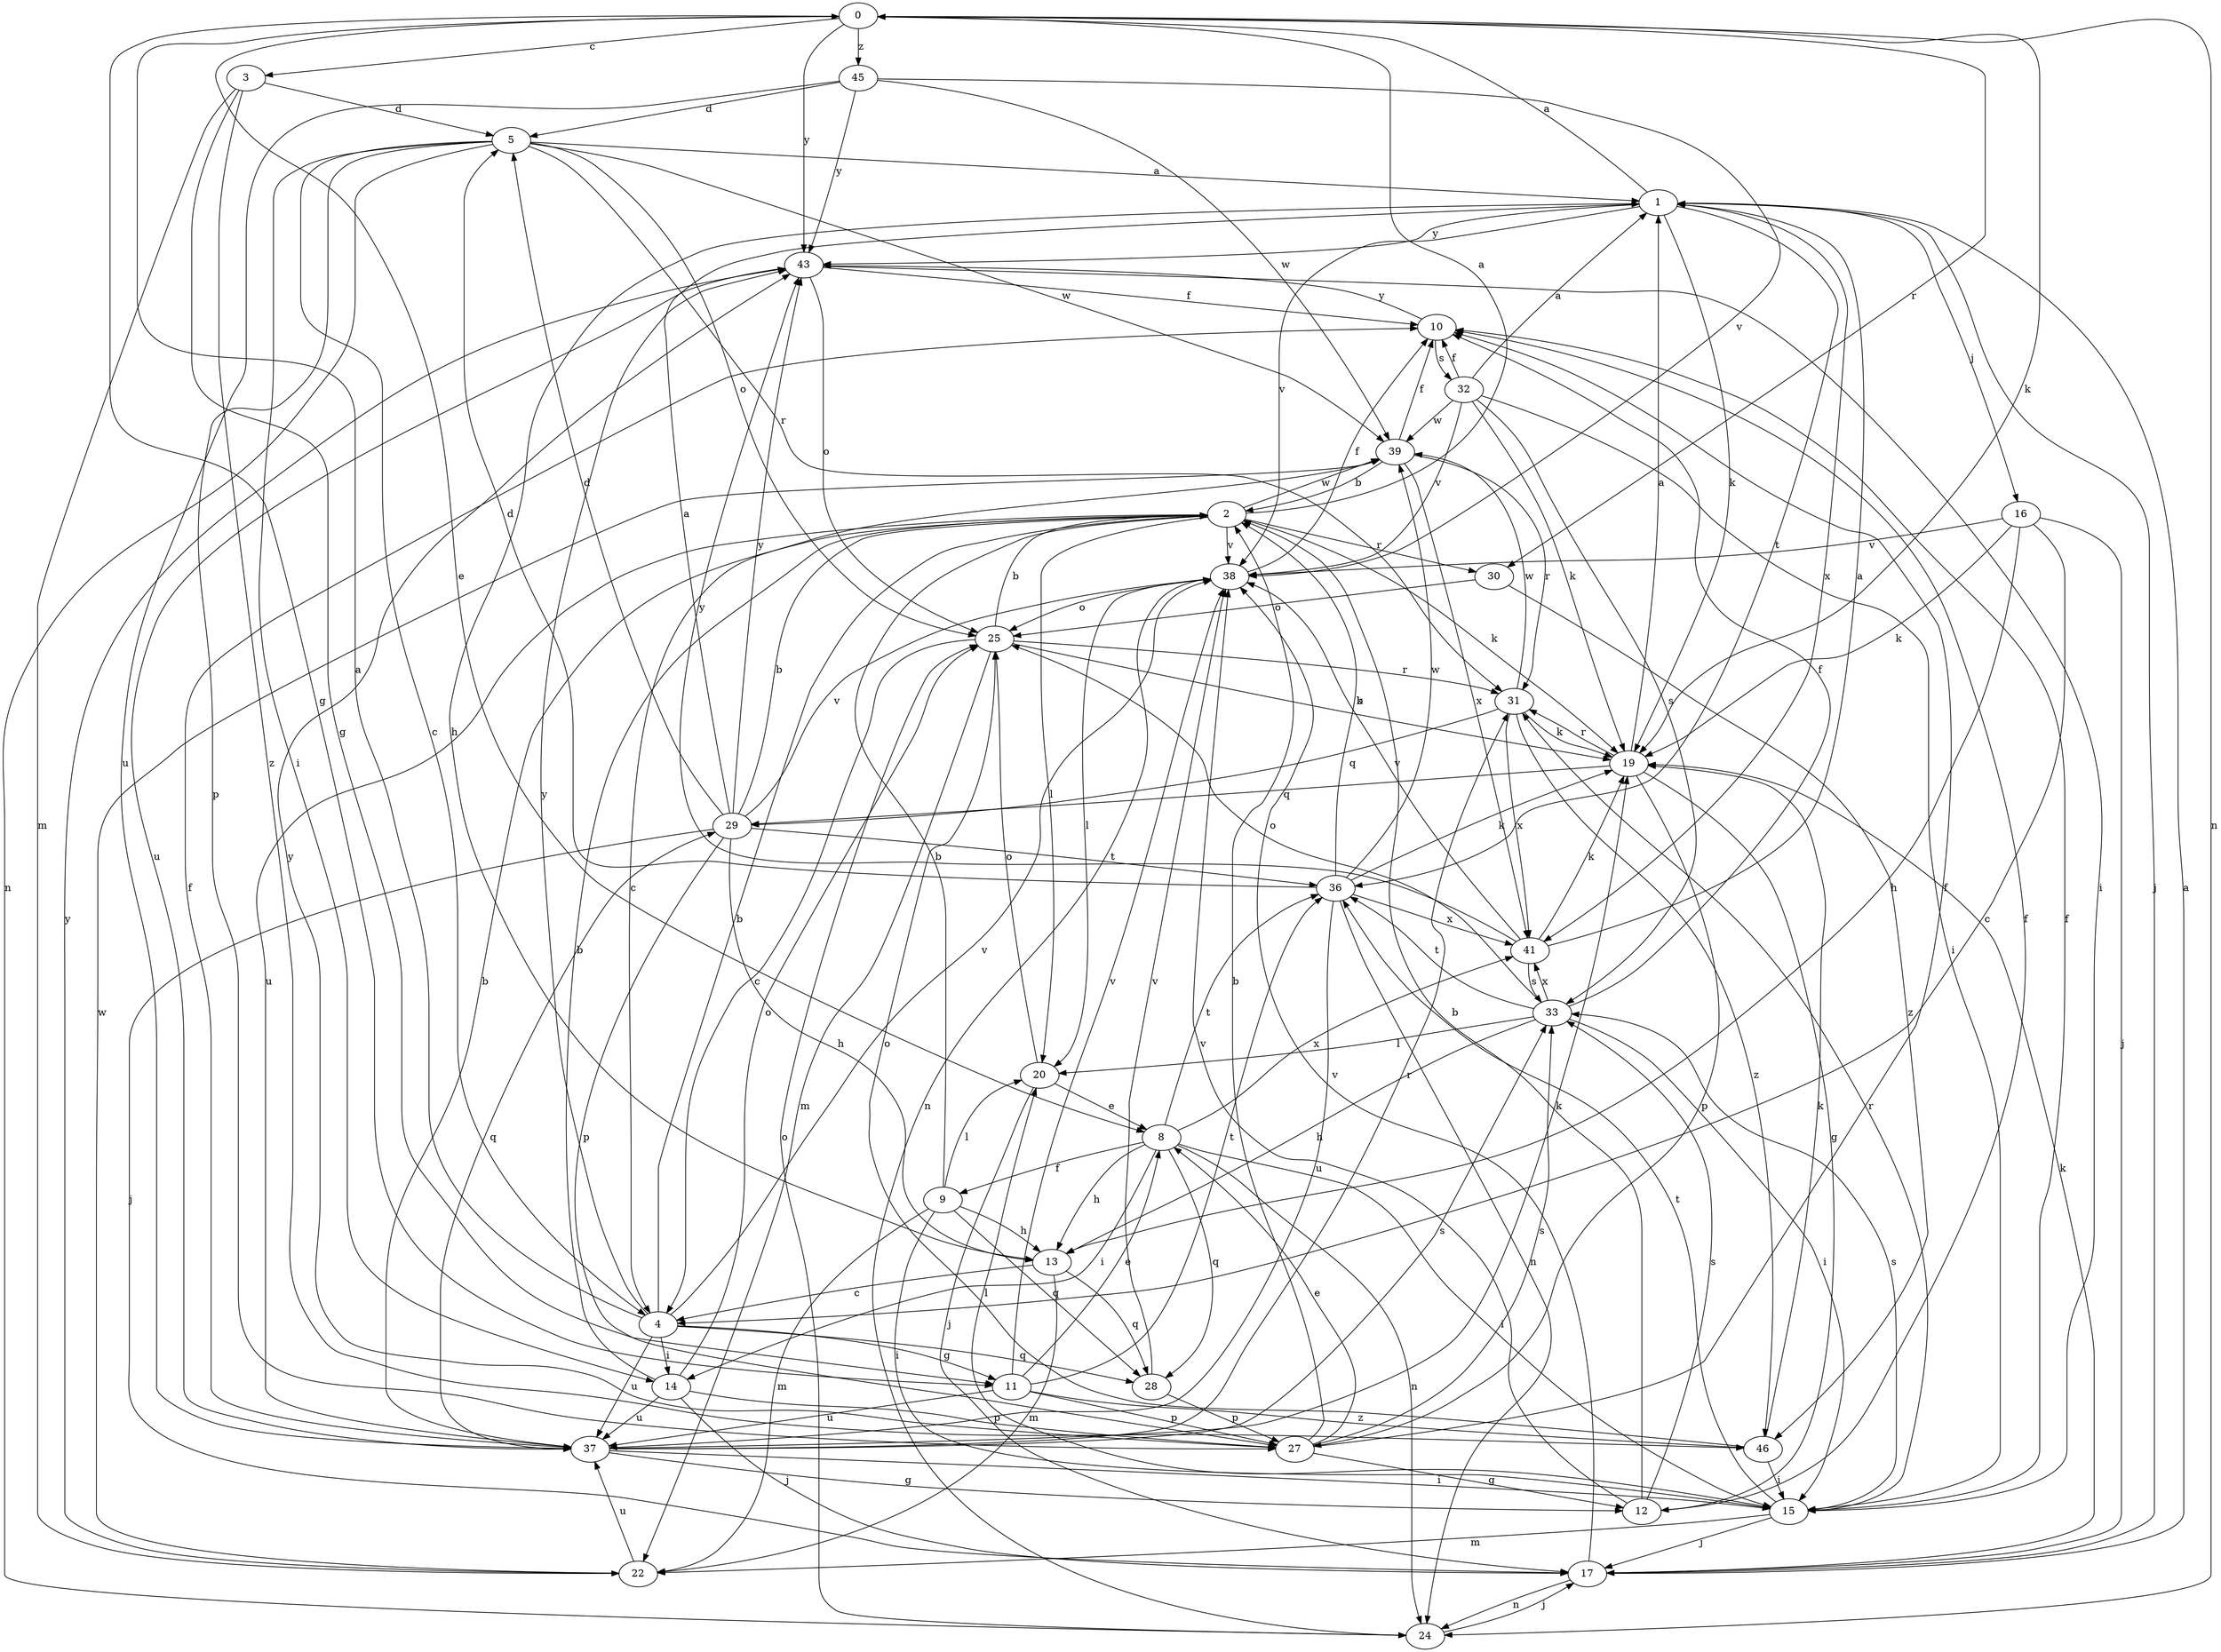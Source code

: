 strict digraph  {
0;
1;
2;
3;
4;
5;
8;
9;
10;
11;
12;
13;
14;
15;
16;
17;
19;
20;
22;
24;
25;
27;
28;
29;
30;
31;
32;
33;
36;
37;
38;
39;
41;
43;
45;
46;
0 -> 3  [label=c];
0 -> 8  [label=e];
0 -> 11  [label=g];
0 -> 19  [label=k];
0 -> 24  [label=n];
0 -> 30  [label=r];
0 -> 43  [label=y];
0 -> 45  [label=z];
1 -> 0  [label=a];
1 -> 13  [label=h];
1 -> 16  [label=j];
1 -> 17  [label=j];
1 -> 19  [label=k];
1 -> 36  [label=t];
1 -> 38  [label=v];
1 -> 41  [label=x];
1 -> 43  [label=y];
2 -> 0  [label=a];
2 -> 19  [label=k];
2 -> 20  [label=l];
2 -> 30  [label=r];
2 -> 37  [label=u];
2 -> 38  [label=v];
2 -> 39  [label=w];
3 -> 5  [label=d];
3 -> 11  [label=g];
3 -> 22  [label=m];
3 -> 46  [label=z];
4 -> 0  [label=a];
4 -> 2  [label=b];
4 -> 11  [label=g];
4 -> 14  [label=i];
4 -> 28  [label=q];
4 -> 37  [label=u];
4 -> 38  [label=v];
4 -> 43  [label=y];
5 -> 1  [label=a];
5 -> 4  [label=c];
5 -> 14  [label=i];
5 -> 24  [label=n];
5 -> 25  [label=o];
5 -> 27  [label=p];
5 -> 31  [label=r];
5 -> 39  [label=w];
8 -> 9  [label=f];
8 -> 13  [label=h];
8 -> 14  [label=i];
8 -> 15  [label=i];
8 -> 24  [label=n];
8 -> 28  [label=q];
8 -> 36  [label=t];
8 -> 41  [label=x];
9 -> 2  [label=b];
9 -> 13  [label=h];
9 -> 15  [label=i];
9 -> 20  [label=l];
9 -> 22  [label=m];
9 -> 28  [label=q];
10 -> 32  [label=s];
10 -> 43  [label=y];
11 -> 8  [label=e];
11 -> 27  [label=p];
11 -> 36  [label=t];
11 -> 37  [label=u];
11 -> 38  [label=v];
11 -> 46  [label=z];
12 -> 2  [label=b];
12 -> 10  [label=f];
12 -> 33  [label=s];
12 -> 38  [label=v];
13 -> 4  [label=c];
13 -> 22  [label=m];
13 -> 28  [label=q];
14 -> 2  [label=b];
14 -> 17  [label=j];
14 -> 25  [label=o];
14 -> 27  [label=p];
14 -> 37  [label=u];
15 -> 10  [label=f];
15 -> 17  [label=j];
15 -> 20  [label=l];
15 -> 22  [label=m];
15 -> 31  [label=r];
15 -> 33  [label=s];
15 -> 36  [label=t];
16 -> 4  [label=c];
16 -> 13  [label=h];
16 -> 17  [label=j];
16 -> 19  [label=k];
16 -> 38  [label=v];
17 -> 1  [label=a];
17 -> 19  [label=k];
17 -> 24  [label=n];
17 -> 38  [label=v];
19 -> 1  [label=a];
19 -> 12  [label=g];
19 -> 27  [label=p];
19 -> 29  [label=q];
19 -> 31  [label=r];
20 -> 8  [label=e];
20 -> 17  [label=j];
20 -> 25  [label=o];
22 -> 37  [label=u];
22 -> 39  [label=w];
22 -> 43  [label=y];
24 -> 17  [label=j];
24 -> 25  [label=o];
25 -> 2  [label=b];
25 -> 4  [label=c];
25 -> 19  [label=k];
25 -> 22  [label=m];
25 -> 31  [label=r];
27 -> 2  [label=b];
27 -> 8  [label=e];
27 -> 10  [label=f];
27 -> 12  [label=g];
27 -> 33  [label=s];
27 -> 43  [label=y];
28 -> 27  [label=p];
28 -> 38  [label=v];
29 -> 1  [label=a];
29 -> 2  [label=b];
29 -> 5  [label=d];
29 -> 13  [label=h];
29 -> 17  [label=j];
29 -> 27  [label=p];
29 -> 36  [label=t];
29 -> 38  [label=v];
29 -> 43  [label=y];
30 -> 25  [label=o];
30 -> 46  [label=z];
31 -> 19  [label=k];
31 -> 29  [label=q];
31 -> 39  [label=w];
31 -> 41  [label=x];
31 -> 46  [label=z];
32 -> 1  [label=a];
32 -> 10  [label=f];
32 -> 15  [label=i];
32 -> 19  [label=k];
32 -> 33  [label=s];
32 -> 38  [label=v];
32 -> 39  [label=w];
33 -> 10  [label=f];
33 -> 13  [label=h];
33 -> 15  [label=i];
33 -> 20  [label=l];
33 -> 25  [label=o];
33 -> 36  [label=t];
33 -> 41  [label=x];
36 -> 2  [label=b];
36 -> 5  [label=d];
36 -> 19  [label=k];
36 -> 24  [label=n];
36 -> 37  [label=u];
36 -> 39  [label=w];
36 -> 41  [label=x];
37 -> 2  [label=b];
37 -> 10  [label=f];
37 -> 12  [label=g];
37 -> 15  [label=i];
37 -> 19  [label=k];
37 -> 29  [label=q];
37 -> 31  [label=r];
37 -> 33  [label=s];
38 -> 10  [label=f];
38 -> 20  [label=l];
38 -> 24  [label=n];
38 -> 25  [label=o];
39 -> 2  [label=b];
39 -> 4  [label=c];
39 -> 10  [label=f];
39 -> 31  [label=r];
39 -> 41  [label=x];
41 -> 1  [label=a];
41 -> 19  [label=k];
41 -> 33  [label=s];
41 -> 38  [label=v];
41 -> 43  [label=y];
43 -> 10  [label=f];
43 -> 15  [label=i];
43 -> 25  [label=o];
43 -> 37  [label=u];
45 -> 5  [label=d];
45 -> 37  [label=u];
45 -> 38  [label=v];
45 -> 39  [label=w];
45 -> 43  [label=y];
46 -> 15  [label=i];
46 -> 19  [label=k];
46 -> 25  [label=o];
}
